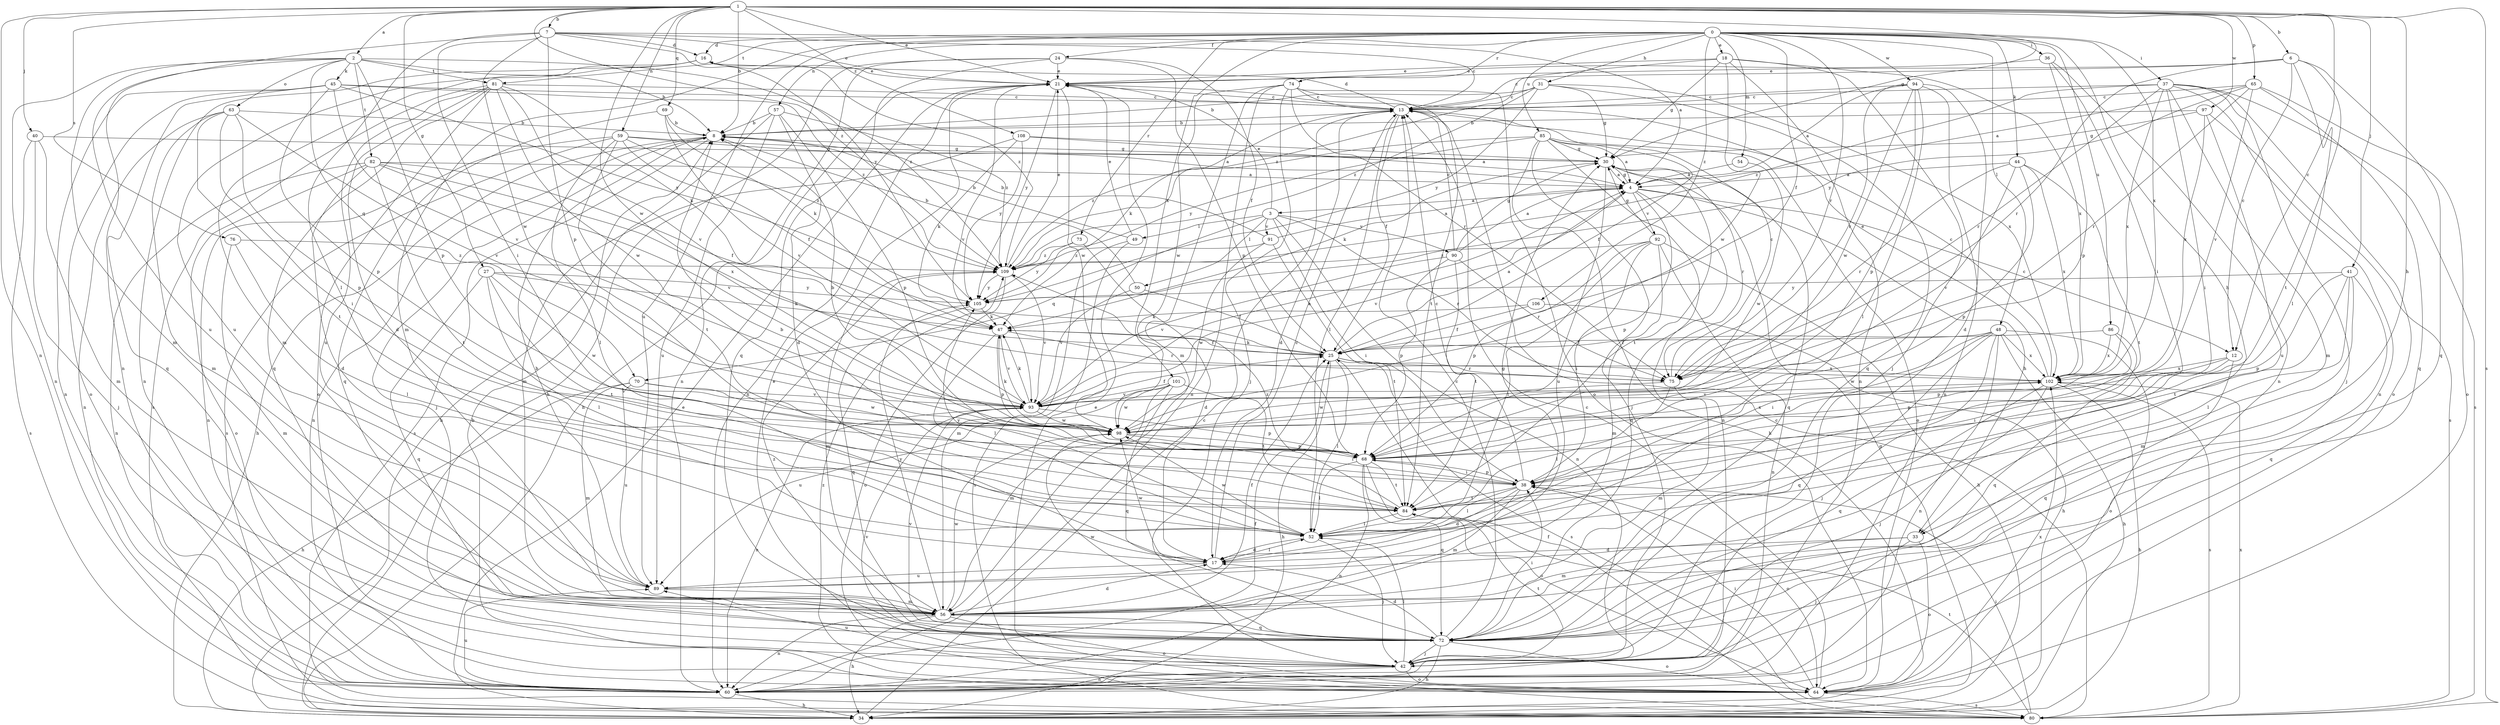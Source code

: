 strict digraph  {
0;
1;
2;
3;
4;
6;
7;
8;
12;
13;
16;
17;
18;
21;
24;
25;
27;
30;
31;
33;
34;
36;
37;
38;
40;
41;
42;
44;
45;
47;
48;
49;
50;
52;
54;
56;
57;
59;
60;
63;
64;
65;
68;
69;
70;
72;
73;
74;
75;
76;
80;
81;
82;
84;
85;
86;
89;
90;
91;
92;
93;
94;
97;
98;
101;
102;
105;
106;
108;
109;
0 -> 16  [label=d];
0 -> 18  [label=e];
0 -> 24  [label=f];
0 -> 25  [label=f];
0 -> 31  [label=h];
0 -> 33  [label=h];
0 -> 36  [label=i];
0 -> 37  [label=i];
0 -> 44  [label=k];
0 -> 48  [label=l];
0 -> 54  [label=m];
0 -> 56  [label=m];
0 -> 57  [label=n];
0 -> 73  [label=r];
0 -> 74  [label=r];
0 -> 75  [label=r];
0 -> 81  [label=t];
0 -> 85  [label=u];
0 -> 86  [label=u];
0 -> 89  [label=u];
0 -> 94  [label=w];
0 -> 101  [label=x];
0 -> 102  [label=x];
0 -> 106  [label=z];
1 -> 2  [label=a];
1 -> 6  [label=b];
1 -> 7  [label=b];
1 -> 8  [label=b];
1 -> 12  [label=c];
1 -> 21  [label=e];
1 -> 27  [label=g];
1 -> 30  [label=g];
1 -> 33  [label=h];
1 -> 40  [label=j];
1 -> 41  [label=j];
1 -> 59  [label=n];
1 -> 60  [label=n];
1 -> 65  [label=p];
1 -> 69  [label=q];
1 -> 76  [label=s];
1 -> 80  [label=s];
1 -> 97  [label=w];
1 -> 98  [label=w];
1 -> 108  [label=z];
1 -> 109  [label=z];
2 -> 8  [label=b];
2 -> 45  [label=k];
2 -> 56  [label=m];
2 -> 60  [label=n];
2 -> 63  [label=o];
2 -> 68  [label=p];
2 -> 70  [label=q];
2 -> 81  [label=t];
2 -> 82  [label=t];
2 -> 89  [label=u];
2 -> 109  [label=z];
3 -> 21  [label=e];
3 -> 38  [label=i];
3 -> 49  [label=l];
3 -> 50  [label=l];
3 -> 60  [label=n];
3 -> 70  [label=q];
3 -> 75  [label=r];
3 -> 90  [label=v];
3 -> 91  [label=v];
4 -> 3  [label=a];
4 -> 12  [label=c];
4 -> 30  [label=g];
4 -> 33  [label=h];
4 -> 68  [label=p];
4 -> 72  [label=q];
4 -> 92  [label=v];
4 -> 93  [label=v];
6 -> 12  [label=c];
6 -> 13  [label=c];
6 -> 21  [label=e];
6 -> 52  [label=l];
6 -> 72  [label=q];
6 -> 75  [label=r];
6 -> 84  [label=t];
7 -> 4  [label=a];
7 -> 13  [label=c];
7 -> 16  [label=d];
7 -> 21  [label=e];
7 -> 38  [label=i];
7 -> 52  [label=l];
7 -> 60  [label=n];
7 -> 68  [label=p];
7 -> 98  [label=w];
7 -> 105  [label=y];
8 -> 30  [label=g];
8 -> 34  [label=h];
8 -> 42  [label=j];
8 -> 60  [label=n];
8 -> 80  [label=s];
12 -> 38  [label=i];
12 -> 68  [label=p];
12 -> 72  [label=q];
12 -> 102  [label=x];
13 -> 8  [label=b];
13 -> 16  [label=d];
13 -> 17  [label=d];
13 -> 25  [label=f];
13 -> 47  [label=k];
13 -> 52  [label=l];
16 -> 21  [label=e];
16 -> 56  [label=m];
16 -> 60  [label=n];
16 -> 89  [label=u];
16 -> 109  [label=z];
17 -> 13  [label=c];
17 -> 30  [label=g];
17 -> 52  [label=l];
17 -> 89  [label=u];
17 -> 98  [label=w];
18 -> 21  [label=e];
18 -> 30  [label=g];
18 -> 42  [label=j];
18 -> 60  [label=n];
18 -> 98  [label=w];
18 -> 102  [label=x];
18 -> 109  [label=z];
21 -> 13  [label=c];
21 -> 34  [label=h];
21 -> 60  [label=n];
21 -> 93  [label=v];
21 -> 98  [label=w];
21 -> 105  [label=y];
24 -> 21  [label=e];
24 -> 25  [label=f];
24 -> 34  [label=h];
24 -> 60  [label=n];
24 -> 68  [label=p];
24 -> 72  [label=q];
25 -> 4  [label=a];
25 -> 34  [label=h];
25 -> 47  [label=k];
25 -> 52  [label=l];
25 -> 75  [label=r];
25 -> 80  [label=s];
25 -> 102  [label=x];
27 -> 47  [label=k];
27 -> 52  [label=l];
27 -> 72  [label=q];
27 -> 84  [label=t];
27 -> 98  [label=w];
27 -> 105  [label=y];
30 -> 4  [label=a];
30 -> 47  [label=k];
30 -> 72  [label=q];
30 -> 75  [label=r];
30 -> 84  [label=t];
30 -> 89  [label=u];
31 -> 8  [label=b];
31 -> 13  [label=c];
31 -> 30  [label=g];
31 -> 72  [label=q];
31 -> 102  [label=x];
31 -> 105  [label=y];
31 -> 109  [label=z];
33 -> 17  [label=d];
33 -> 42  [label=j];
33 -> 56  [label=m];
33 -> 64  [label=o];
34 -> 13  [label=c];
34 -> 21  [label=e];
34 -> 30  [label=g];
36 -> 21  [label=e];
36 -> 38  [label=i];
36 -> 60  [label=n];
36 -> 68  [label=p];
37 -> 13  [label=c];
37 -> 38  [label=i];
37 -> 42  [label=j];
37 -> 56  [label=m];
37 -> 60  [label=n];
37 -> 64  [label=o];
37 -> 75  [label=r];
37 -> 80  [label=s];
37 -> 102  [label=x];
37 -> 109  [label=z];
38 -> 13  [label=c];
38 -> 17  [label=d];
38 -> 52  [label=l];
38 -> 56  [label=m];
38 -> 64  [label=o];
38 -> 68  [label=p];
38 -> 84  [label=t];
40 -> 30  [label=g];
40 -> 42  [label=j];
40 -> 56  [label=m];
40 -> 80  [label=s];
41 -> 52  [label=l];
41 -> 56  [label=m];
41 -> 68  [label=p];
41 -> 72  [label=q];
41 -> 84  [label=t];
41 -> 105  [label=y];
42 -> 21  [label=e];
42 -> 52  [label=l];
42 -> 60  [label=n];
42 -> 64  [label=o];
42 -> 84  [label=t];
42 -> 89  [label=u];
42 -> 93  [label=v];
44 -> 4  [label=a];
44 -> 68  [label=p];
44 -> 75  [label=r];
44 -> 84  [label=t];
44 -> 93  [label=v];
44 -> 102  [label=x];
45 -> 13  [label=c];
45 -> 60  [label=n];
45 -> 64  [label=o];
45 -> 68  [label=p];
45 -> 72  [label=q];
45 -> 93  [label=v];
45 -> 105  [label=y];
45 -> 109  [label=z];
47 -> 25  [label=f];
47 -> 52  [label=l];
47 -> 68  [label=p];
47 -> 75  [label=r];
47 -> 93  [label=v];
48 -> 25  [label=f];
48 -> 34  [label=h];
48 -> 38  [label=i];
48 -> 42  [label=j];
48 -> 60  [label=n];
48 -> 64  [label=o];
48 -> 72  [label=q];
48 -> 98  [label=w];
48 -> 102  [label=x];
49 -> 8  [label=b];
49 -> 21  [label=e];
49 -> 56  [label=m];
49 -> 80  [label=s];
50 -> 8  [label=b];
50 -> 25  [label=f];
50 -> 93  [label=v];
52 -> 17  [label=d];
52 -> 42  [label=j];
52 -> 98  [label=w];
52 -> 105  [label=y];
54 -> 4  [label=a];
54 -> 98  [label=w];
56 -> 17  [label=d];
56 -> 25  [label=f];
56 -> 34  [label=h];
56 -> 60  [label=n];
56 -> 64  [label=o];
56 -> 72  [label=q];
56 -> 98  [label=w];
56 -> 105  [label=y];
57 -> 8  [label=b];
57 -> 17  [label=d];
57 -> 34  [label=h];
57 -> 68  [label=p];
57 -> 89  [label=u];
57 -> 109  [label=z];
59 -> 4  [label=a];
59 -> 25  [label=f];
59 -> 30  [label=g];
59 -> 52  [label=l];
59 -> 60  [label=n];
59 -> 80  [label=s];
59 -> 84  [label=t];
59 -> 109  [label=z];
60 -> 25  [label=f];
60 -> 34  [label=h];
60 -> 89  [label=u];
63 -> 8  [label=b];
63 -> 38  [label=i];
63 -> 56  [label=m];
63 -> 60  [label=n];
63 -> 68  [label=p];
63 -> 84  [label=t];
63 -> 93  [label=v];
64 -> 8  [label=b];
64 -> 13  [label=c];
64 -> 38  [label=i];
64 -> 80  [label=s];
64 -> 102  [label=x];
64 -> 109  [label=z];
65 -> 4  [label=a];
65 -> 13  [label=c];
65 -> 64  [label=o];
65 -> 72  [label=q];
65 -> 75  [label=r];
65 -> 93  [label=v];
65 -> 105  [label=y];
68 -> 38  [label=i];
68 -> 52  [label=l];
68 -> 60  [label=n];
68 -> 64  [label=o];
68 -> 72  [label=q];
68 -> 84  [label=t];
69 -> 8  [label=b];
69 -> 47  [label=k];
69 -> 72  [label=q];
69 -> 93  [label=v];
70 -> 34  [label=h];
70 -> 56  [label=m];
70 -> 89  [label=u];
70 -> 93  [label=v];
70 -> 98  [label=w];
72 -> 13  [label=c];
72 -> 17  [label=d];
72 -> 34  [label=h];
72 -> 38  [label=i];
72 -> 42  [label=j];
72 -> 64  [label=o];
72 -> 93  [label=v];
72 -> 98  [label=w];
72 -> 109  [label=z];
73 -> 17  [label=d];
73 -> 105  [label=y];
73 -> 109  [label=z];
74 -> 13  [label=c];
74 -> 42  [label=j];
74 -> 56  [label=m];
74 -> 60  [label=n];
74 -> 64  [label=o];
74 -> 75  [label=r];
74 -> 84  [label=t];
74 -> 98  [label=w];
75 -> 13  [label=c];
75 -> 52  [label=l];
75 -> 56  [label=m];
75 -> 98  [label=w];
76 -> 52  [label=l];
76 -> 56  [label=m];
76 -> 109  [label=z];
80 -> 13  [label=c];
80 -> 21  [label=e];
80 -> 25  [label=f];
80 -> 38  [label=i];
80 -> 84  [label=t];
80 -> 102  [label=x];
81 -> 13  [label=c];
81 -> 17  [label=d];
81 -> 47  [label=k];
81 -> 64  [label=o];
81 -> 72  [label=q];
81 -> 80  [label=s];
81 -> 89  [label=u];
81 -> 93  [label=v];
81 -> 98  [label=w];
82 -> 4  [label=a];
82 -> 17  [label=d];
82 -> 25  [label=f];
82 -> 60  [label=n];
82 -> 64  [label=o];
82 -> 84  [label=t];
82 -> 93  [label=v];
82 -> 102  [label=x];
84 -> 8  [label=b];
84 -> 52  [label=l];
84 -> 109  [label=z];
85 -> 4  [label=a];
85 -> 25  [label=f];
85 -> 30  [label=g];
85 -> 34  [label=h];
85 -> 42  [label=j];
85 -> 60  [label=n];
85 -> 64  [label=o];
85 -> 105  [label=y];
85 -> 109  [label=z];
86 -> 25  [label=f];
86 -> 68  [label=p];
86 -> 72  [label=q];
86 -> 102  [label=x];
89 -> 8  [label=b];
89 -> 56  [label=m];
90 -> 4  [label=a];
90 -> 13  [label=c];
90 -> 30  [label=g];
90 -> 68  [label=p];
90 -> 75  [label=r];
90 -> 84  [label=t];
90 -> 93  [label=v];
91 -> 4  [label=a];
91 -> 8  [label=b];
91 -> 84  [label=t];
91 -> 98  [label=w];
91 -> 109  [label=z];
92 -> 30  [label=g];
92 -> 34  [label=h];
92 -> 38  [label=i];
92 -> 52  [label=l];
92 -> 56  [label=m];
92 -> 60  [label=n];
92 -> 68  [label=p];
92 -> 109  [label=z];
93 -> 4  [label=a];
93 -> 25  [label=f];
93 -> 47  [label=k];
93 -> 60  [label=n];
93 -> 68  [label=p];
93 -> 98  [label=w];
94 -> 4  [label=a];
94 -> 13  [label=c];
94 -> 17  [label=d];
94 -> 52  [label=l];
94 -> 60  [label=n];
94 -> 68  [label=p];
94 -> 75  [label=r];
94 -> 98  [label=w];
97 -> 8  [label=b];
97 -> 30  [label=g];
97 -> 80  [label=s];
97 -> 89  [label=u];
97 -> 102  [label=x];
98 -> 8  [label=b];
98 -> 38  [label=i];
98 -> 47  [label=k];
98 -> 68  [label=p];
98 -> 102  [label=x];
101 -> 56  [label=m];
101 -> 72  [label=q];
101 -> 84  [label=t];
101 -> 89  [label=u];
101 -> 93  [label=v];
101 -> 98  [label=w];
102 -> 13  [label=c];
102 -> 21  [label=e];
102 -> 34  [label=h];
102 -> 42  [label=j];
102 -> 72  [label=q];
102 -> 80  [label=s];
102 -> 93  [label=v];
105 -> 47  [label=k];
105 -> 72  [label=q];
106 -> 25  [label=f];
106 -> 34  [label=h];
106 -> 47  [label=k];
108 -> 4  [label=a];
108 -> 30  [label=g];
108 -> 47  [label=k];
108 -> 56  [label=m];
108 -> 105  [label=y];
109 -> 21  [label=e];
109 -> 56  [label=m];
109 -> 64  [label=o];
109 -> 93  [label=v];
109 -> 105  [label=y];
}
